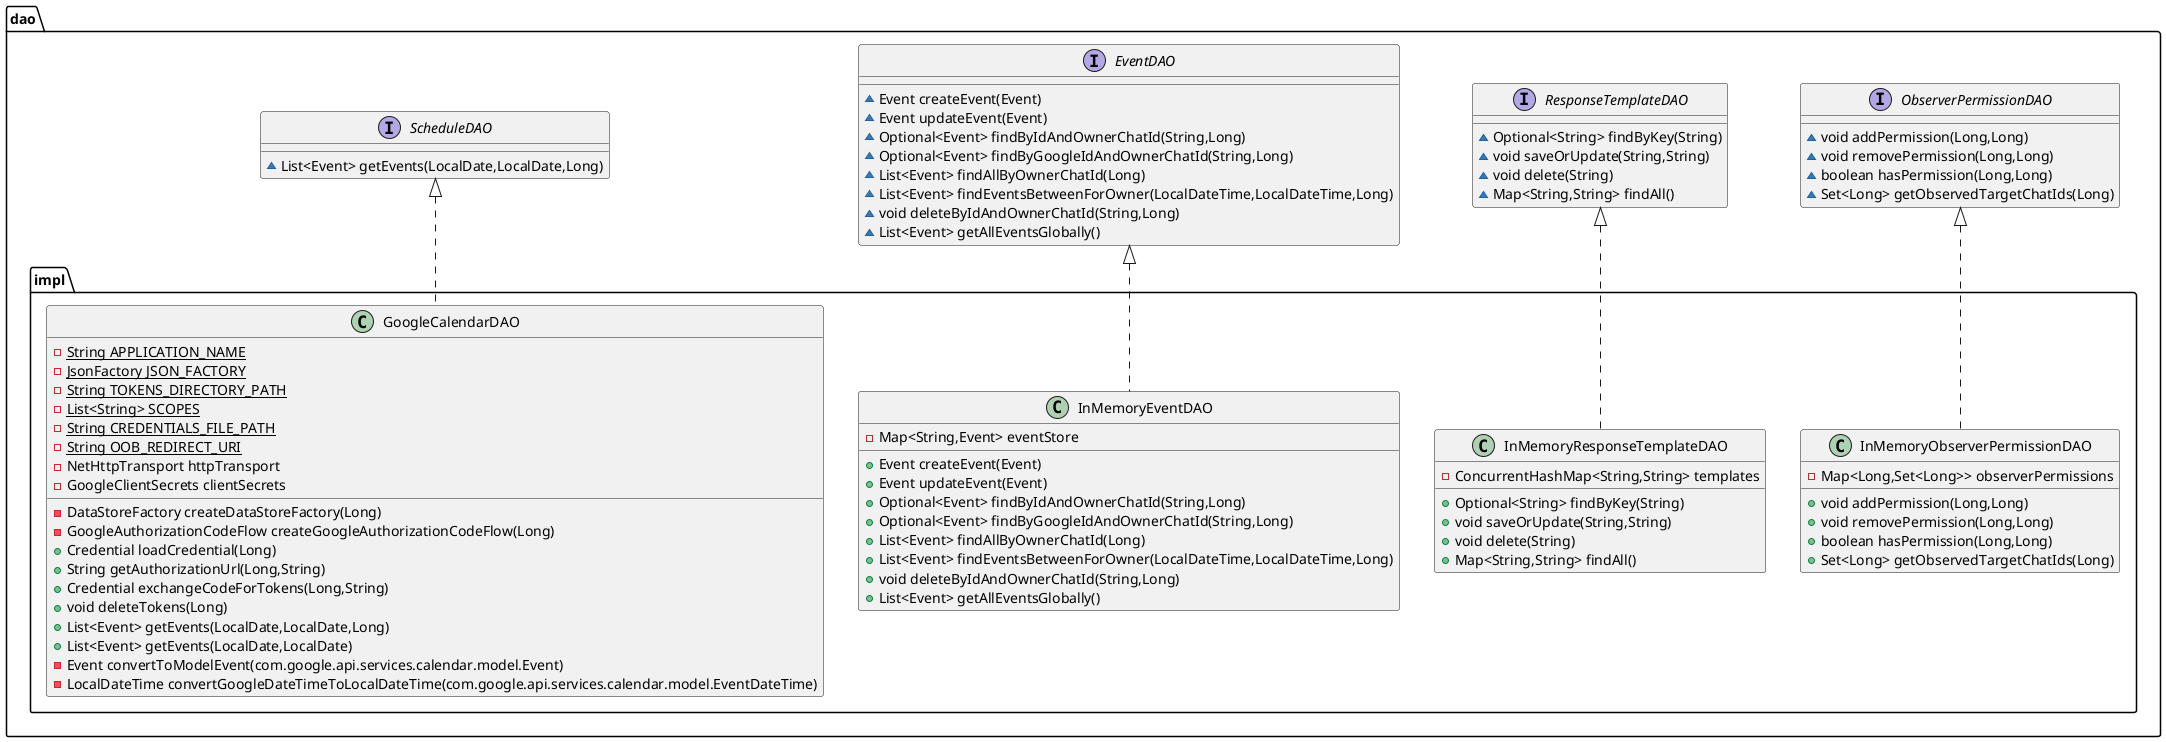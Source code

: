 @startuml
interface dao.ObserverPermissionDAO {
~ void addPermission(Long,Long)
~ void removePermission(Long,Long)
~ boolean hasPermission(Long,Long)
~ Set<Long> getObservedTargetChatIds(Long)
}

class dao.impl.InMemoryResponseTemplateDAO {
- ConcurrentHashMap<String,String> templates
+ Optional<String> findByKey(String)
+ void saveOrUpdate(String,String)
+ void delete(String)
+ Map<String,String> findAll()
}


interface dao.ResponseTemplateDAO {
~ Optional<String> findByKey(String)
~ void saveOrUpdate(String,String)
~ void delete(String)
~ Map<String,String> findAll()
}

interface dao.EventDAO {
~ Event createEvent(Event)
~ Event updateEvent(Event)
~ Optional<Event> findByIdAndOwnerChatId(String,Long)
~ Optional<Event> findByGoogleIdAndOwnerChatId(String,Long)
~ List<Event> findAllByOwnerChatId(Long)
~ List<Event> findEventsBetweenForOwner(LocalDateTime,LocalDateTime,Long)
~ void deleteByIdAndOwnerChatId(String,Long)
~ List<Event> getAllEventsGlobally()
}

interface dao.ScheduleDAO {
~ List<Event> getEvents(LocalDate,LocalDate,Long)
}

class dao.impl.InMemoryObserverPermissionDAO {
- Map<Long,Set<Long>> observerPermissions
+ void addPermission(Long,Long)
+ void removePermission(Long,Long)
+ boolean hasPermission(Long,Long)
+ Set<Long> getObservedTargetChatIds(Long)
}


class dao.impl.InMemoryEventDAO {
- Map<String,Event> eventStore
+ Event createEvent(Event)
+ Event updateEvent(Event)
+ Optional<Event> findByIdAndOwnerChatId(String,Long)
+ Optional<Event> findByGoogleIdAndOwnerChatId(String,Long)
+ List<Event> findAllByOwnerChatId(Long)
+ List<Event> findEventsBetweenForOwner(LocalDateTime,LocalDateTime,Long)
+ void deleteByIdAndOwnerChatId(String,Long)
+ List<Event> getAllEventsGlobally()
}


class dao.impl.GoogleCalendarDAO {
- {static} String APPLICATION_NAME
- {static} JsonFactory JSON_FACTORY
- {static} String TOKENS_DIRECTORY_PATH
- {static} List<String> SCOPES
- {static} String CREDENTIALS_FILE_PATH
- {static} String OOB_REDIRECT_URI
- NetHttpTransport httpTransport
- GoogleClientSecrets clientSecrets
- DataStoreFactory createDataStoreFactory(Long)
- GoogleAuthorizationCodeFlow createGoogleAuthorizationCodeFlow(Long)
+ Credential loadCredential(Long)
+ String getAuthorizationUrl(Long,String)
+ Credential exchangeCodeForTokens(Long,String)
+ void deleteTokens(Long)
+ List<Event> getEvents(LocalDate,LocalDate,Long)
+ List<Event> getEvents(LocalDate,LocalDate)
- Event convertToModelEvent(com.google.api.services.calendar.model.Event)
- LocalDateTime convertGoogleDateTimeToLocalDateTime(com.google.api.services.calendar.model.EventDateTime)
}




dao.ResponseTemplateDAO <|.. dao.impl.InMemoryResponseTemplateDAO
dao.ObserverPermissionDAO <|.. dao.impl.InMemoryObserverPermissionDAO
dao.EventDAO <|.. dao.impl.InMemoryEventDAO
dao.ScheduleDAO <|.. dao.impl.GoogleCalendarDAO
@enduml